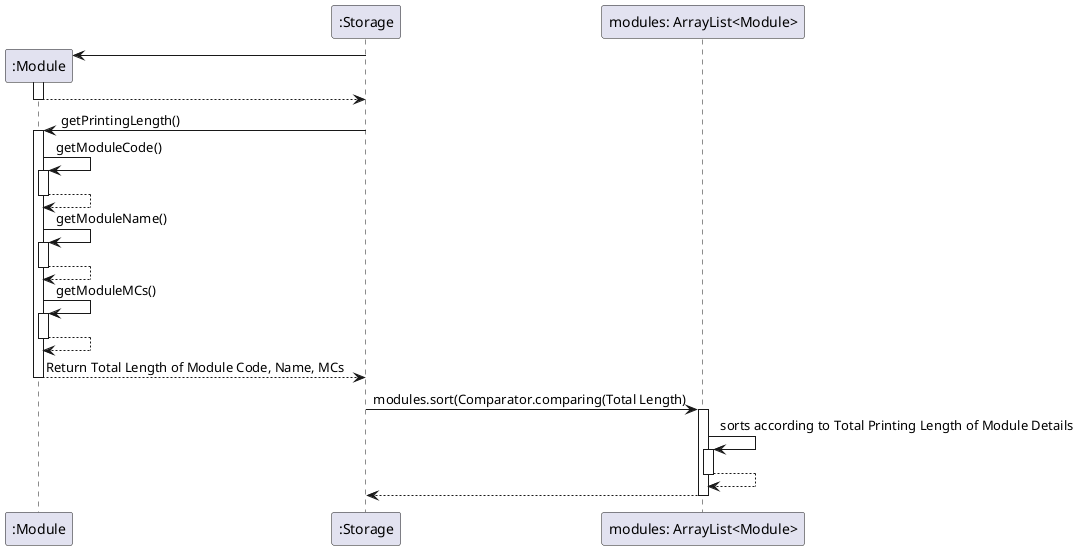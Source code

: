 @startuml
'https://plantuml.com/sequence-diagram



create ":Module"
":Storage" -> ":Module"
activate ":Module"
":Storage" <-- ":Module"
deactivate ":Module"

":Storage" -> ":Module": getPrintingLength()
activate ":Module"

    ":Module" -> ":Module": getModuleCode()
    activate ":Module"
    ":Module" --> ":Module"
    deactivate ":Module"

    ":Module" -> ":Module": getModuleName()
    activate ":Module"
    ":Module" --> ":Module"
    deactivate ":Module"

    ":Module" -> ":Module": getModuleMCs()
    activate ":Module"
    ":Module" --> ":Module"
    deactivate ":Module"

":Storage" <-- ":Module": Return Total Length of Module Code, Name, MCs
deactivate ":Module"





":Storage" -> "modules: ArrayList<Module>": modules.sort(Comparator.comparing(Total Length)
activate "modules: ArrayList<Module>"
"modules: ArrayList<Module>" -> "modules: ArrayList<Module>": sorts according to Total Printing Length of Module Details
activate "modules: ArrayList<Module>"
"modules: ArrayList<Module>" --> "modules: ArrayList<Module>"
deactivate "modules: ArrayList<Module>"

":Storage" <-- "modules: ArrayList<Module>"
deactivate "modules: ArrayList<Module>"

@enduml